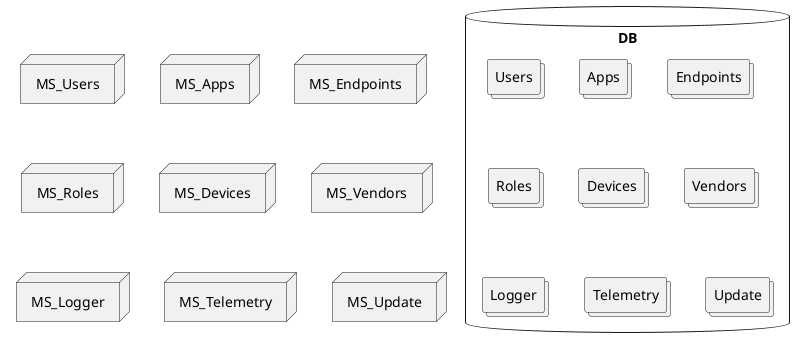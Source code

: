 @startuml 1
database DB{
    collections Users
    collections Apps
    collections Endpoints
    collections Roles
    collections Devices
    collections Vendors
    collections Logger
    collections Telemetry
    collections Update
}
node MS_Users
node MS_Apps
node MS_Endpoints
node MS_Roles
node MS_Devices
node MS_Vendors
node MS_Logger
node MS_Telemetry
node MS_Update
@enduml